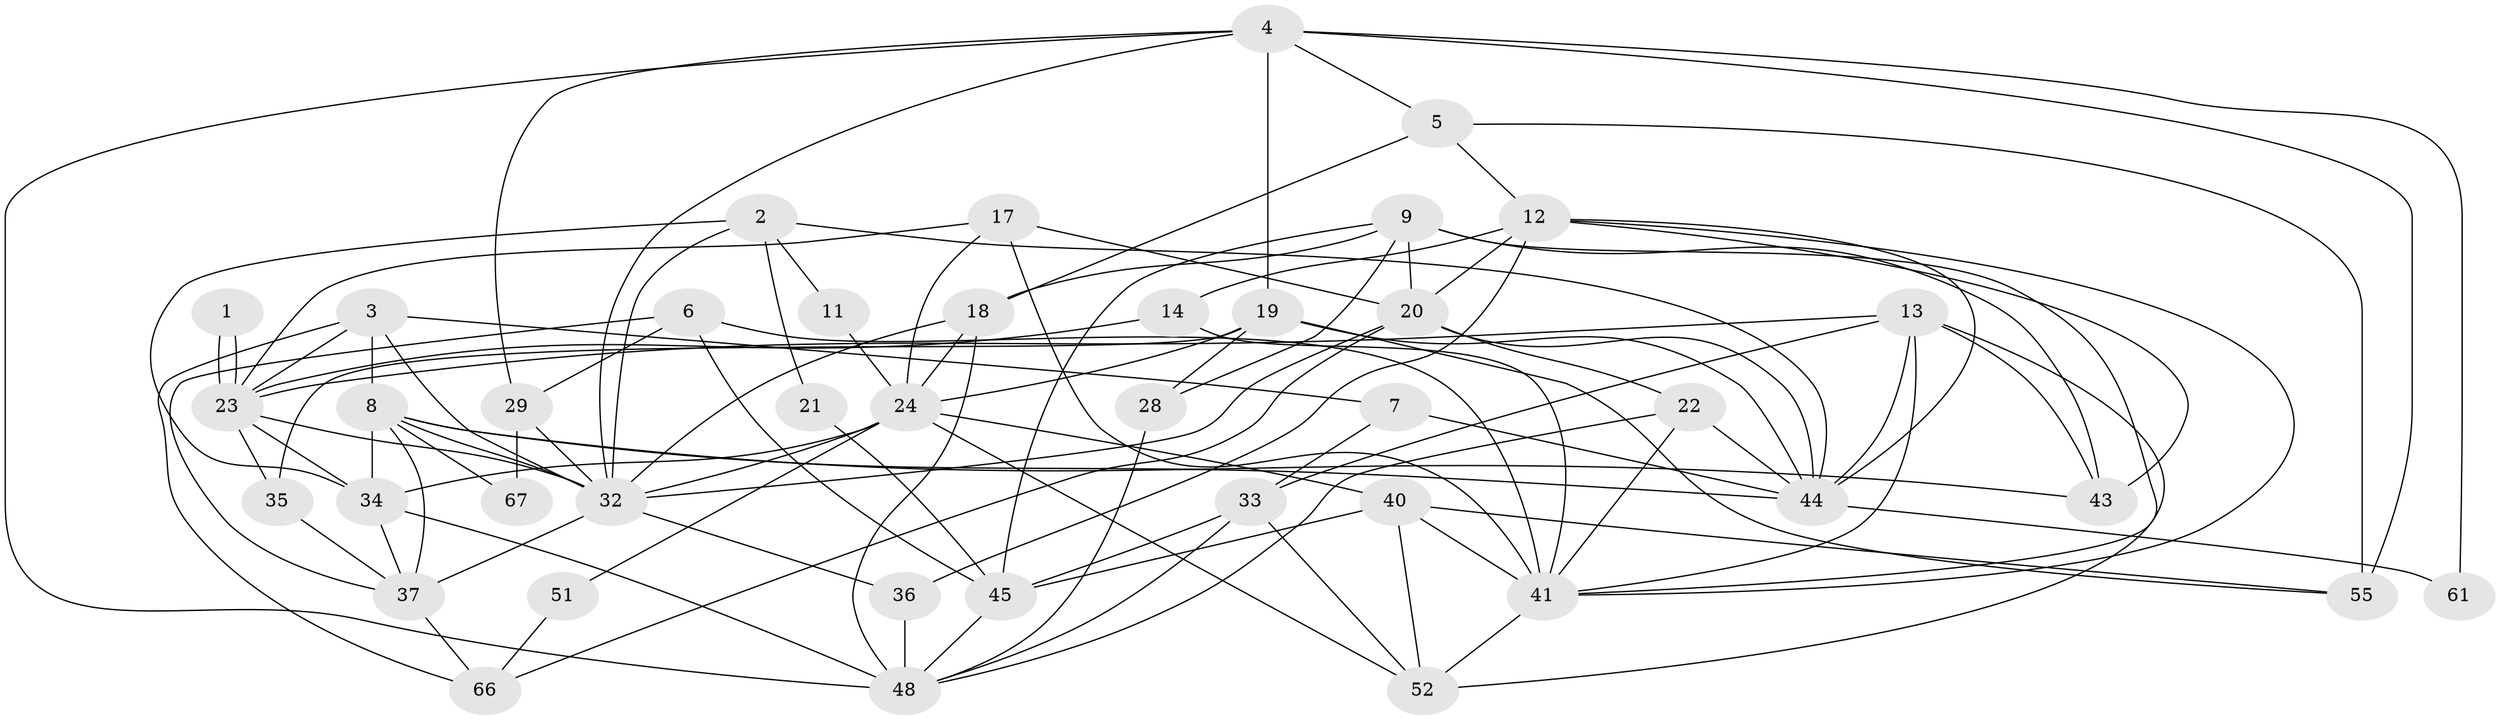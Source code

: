 // original degree distribution, {3: 0.22058823529411764, 5: 0.17647058823529413, 4: 0.25, 2: 0.17647058823529413, 6: 0.1323529411764706, 7: 0.04411764705882353}
// Generated by graph-tools (version 1.1) at 2025/41/03/06/25 10:41:55]
// undirected, 41 vertices, 104 edges
graph export_dot {
graph [start="1"]
  node [color=gray90,style=filled];
  1;
  2 [super="+60"];
  3;
  4 [super="+63"];
  5;
  6 [super="+10"];
  7;
  8 [super="+27"];
  9 [super="+15"];
  11;
  12 [super="+56"];
  13 [super="+26"];
  14 [super="+16"];
  17;
  18 [super="+25"];
  19 [super="+31"];
  20 [super="+58"];
  21;
  22 [super="+30"];
  23 [super="+68"];
  24 [super="+39"];
  28;
  29 [super="+53"];
  32 [super="+42"];
  33 [super="+38"];
  34 [super="+47"];
  35;
  36 [super="+59"];
  37 [super="+57"];
  40 [super="+65"];
  41 [super="+62"];
  43 [super="+64"];
  44 [super="+46"];
  45 [super="+49"];
  48 [super="+50"];
  51;
  52 [super="+54"];
  55;
  61;
  66;
  67;
  1 -- 23 [weight=2];
  1 -- 23;
  2 -- 44;
  2 -- 21;
  2 -- 32;
  2 -- 11;
  2 -- 34;
  3 -- 66;
  3 -- 7;
  3 -- 8;
  3 -- 23;
  3 -- 32;
  4 -- 55;
  4 -- 5;
  4 -- 29;
  4 -- 32;
  4 -- 48;
  4 -- 61;
  4 -- 19;
  5 -- 12;
  5 -- 55;
  5 -- 18;
  6 -- 37;
  6 -- 29;
  6 -- 41 [weight=2];
  6 -- 45;
  7 -- 33;
  7 -- 44;
  8 -- 44;
  8 -- 67;
  8 -- 32;
  8 -- 34;
  8 -- 37;
  8 -- 43;
  9 -- 20;
  9 -- 28;
  9 -- 43;
  9 -- 45;
  9 -- 18;
  9 -- 41;
  11 -- 24;
  12 -- 14;
  12 -- 41;
  12 -- 43;
  12 -- 44;
  12 -- 20;
  12 -- 36;
  13 -- 23;
  13 -- 33 [weight=2];
  13 -- 52;
  13 -- 43;
  13 -- 41;
  13 -- 44;
  14 -- 23 [weight=2];
  14 -- 41;
  17 -- 23;
  17 -- 41;
  17 -- 20;
  17 -- 24;
  18 -- 48;
  18 -- 32;
  18 -- 24;
  19 -- 44;
  19 -- 35;
  19 -- 55;
  19 -- 24;
  19 -- 28;
  20 -- 32;
  20 -- 66;
  20 -- 44;
  20 -- 22;
  21 -- 45;
  22 -- 41;
  22 -- 48;
  22 -- 44;
  23 -- 32;
  23 -- 34;
  23 -- 35;
  24 -- 34;
  24 -- 51;
  24 -- 52;
  24 -- 32;
  24 -- 40;
  28 -- 48;
  29 -- 32;
  29 -- 67;
  32 -- 36;
  32 -- 37;
  33 -- 48;
  33 -- 45;
  33 -- 52;
  34 -- 37;
  34 -- 48 [weight=2];
  35 -- 37;
  36 -- 48;
  37 -- 66;
  40 -- 52;
  40 -- 41;
  40 -- 45;
  40 -- 55;
  41 -- 52;
  44 -- 61;
  45 -- 48;
  51 -- 66;
}
